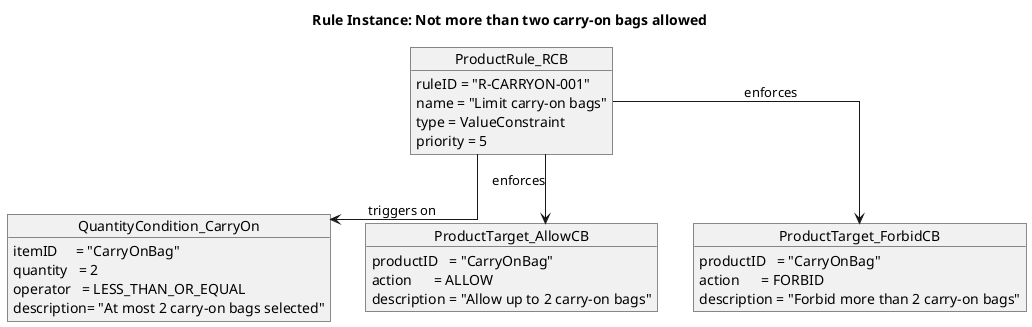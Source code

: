 @startuml CarryOnBags_Max2
title Rule Instance: Not more than two carry-on bags allowed
skinparam linetype ortho
skinparam PackageStyle rectangle
skinparam classAttributeIconSize 0
hide empty members

' === Rule ===
object ProductRule_RCB {
  ruleID = "R-CARRYON-001"
  name = "Limit carry-on bags"
  type = ValueConstraint
  priority = 5
}

' === Condition ===
object QuantityCondition_CarryOn {
  itemID     = "CarryOnBag"
  quantity   = 2
  operator   = LESS_THAN_OR_EQUAL
  description= "At most 2 carry-on bags selected"
}

' === Targets ===
object ProductTarget_AllowCB {
  productID   = "CarryOnBag"
  action      = ALLOW
  description = "Allow up to 2 carry-on bags"
}

object ProductTarget_ForbidCB {
  productID   = "CarryOnBag"
  action      = FORBID
  description = "Forbid more than 2 carry-on bags"
}

' === Wiring ===
ProductRule_RCB --> QuantityCondition_CarryOn : triggers on
ProductRule_RCB --> ProductTarget_AllowCB : enforces
ProductRule_RCB --> ProductTarget_ForbidCB : enforces

@enduml


@startuml CarryOn_Taxonomy_Max2_WithTransport
title Rule: Max 2 Carry-on (taxonomy) only when a transport is selected
skinparam linetype ortho
skinparam PackageStyle rectangle
skinparam classAttributeIconSize 0
hide empty members


' === Rule ===
object ProductRule_RCO_CTX {
  ruleID = "R-CARRYON-CTX-001"
  name = "Max 2 Carry-on when transport present"
  type = ValueConstraint
  priority = 5
}

' === Logical grouping ===
object CompoundCondition_AND {
  operator = AND
  description = "Carry-on count ≤ 2 AND at least one transport selected"
}

' === Condition 1: taxonomy-scoped count for carry-on ===
object TaxonomyCondition_CarryOn {
  taxonomyConceptID = "apmwg:CARRY_ON"
  taxonomyScheme    = "apmwg:product_taxonomy_scheme"
  selectionScope    = "ANY_SELECTED"
  threshold         = "<= 2"
  description       = "Total selected items tagged Carry-on ≤ 2"
}

' === Condition 2: transport existence in context ===
object TaxonomyCondition_Transport {
  taxonomyConceptID = "apmwg:AIR_TRANSPORT"
  taxonomyScheme    = "apmwg:product_taxonomy_scheme"
  selectionScope    = "ANY_SELECTED"
  subjectRef        = "transport"
  threshold         = ">= 1"
  description       = "At least one selected transport (Air Transport) exists"
}

' (Optional) Concept references for clarity
object TaxonomyConcept_CarryOn {
  conceptID = "apmwg:CARRY_ON"
  label     = "Carry-on"
}
object TaxonomyConcept_AirTransport {
  conceptID = "apmwg:AIR_TRANSPORT"
  label     = "Air Transport"
}

' === Targets ===
object TaxonomyTarget_AllowCO {
  conceptID   = "apmwg:CARRY_ON"
  action      = ALLOW
  description = "Allow up to 2 Carry-on items when a transport exists"
}

object TaxonomyTarget_ForbidCO {
  conceptID   = "apmwg:CARRY_ON"
  action      = FORBID
  description = "Forbid Carry-on when > 2 or no transport"
}

' === Context binding (illustrative) ===
object RuleContext_CTX {
  contextID = "CTX-BOOKING"
  bindings  = "{ transport }"
}
object Transport_CDGGFK {
  id     = "CDG-JFK"
  tagged = ["apmwg:AIR_TRANSPORT"]
}

' === Wiring ===
ProductRule_RCO_CTX --> RuleContext_CTX : evaluated with
RuleContext_CTX --> Transport_CDGGFK   : transport

ProductRule_RCO_CTX --> CompoundCondition_AND : triggers on
CompoundCondition_AND --> TaxonomyCondition_CarryOn
CompoundCondition_AND --> TaxonomyCondition_Transport

TaxonomyCondition_CarryOn --> TaxonomyConcept_CarryOn
TaxonomyCondition_Transport --> TaxonomyConcept_AirTransport

ProductRule_RCO_CTX --> TaxonomyTarget_AllowCO : enforces
ProductRule_RCO_CTX --> TaxonomyTarget_ForbidCO : enforces

@enduml
